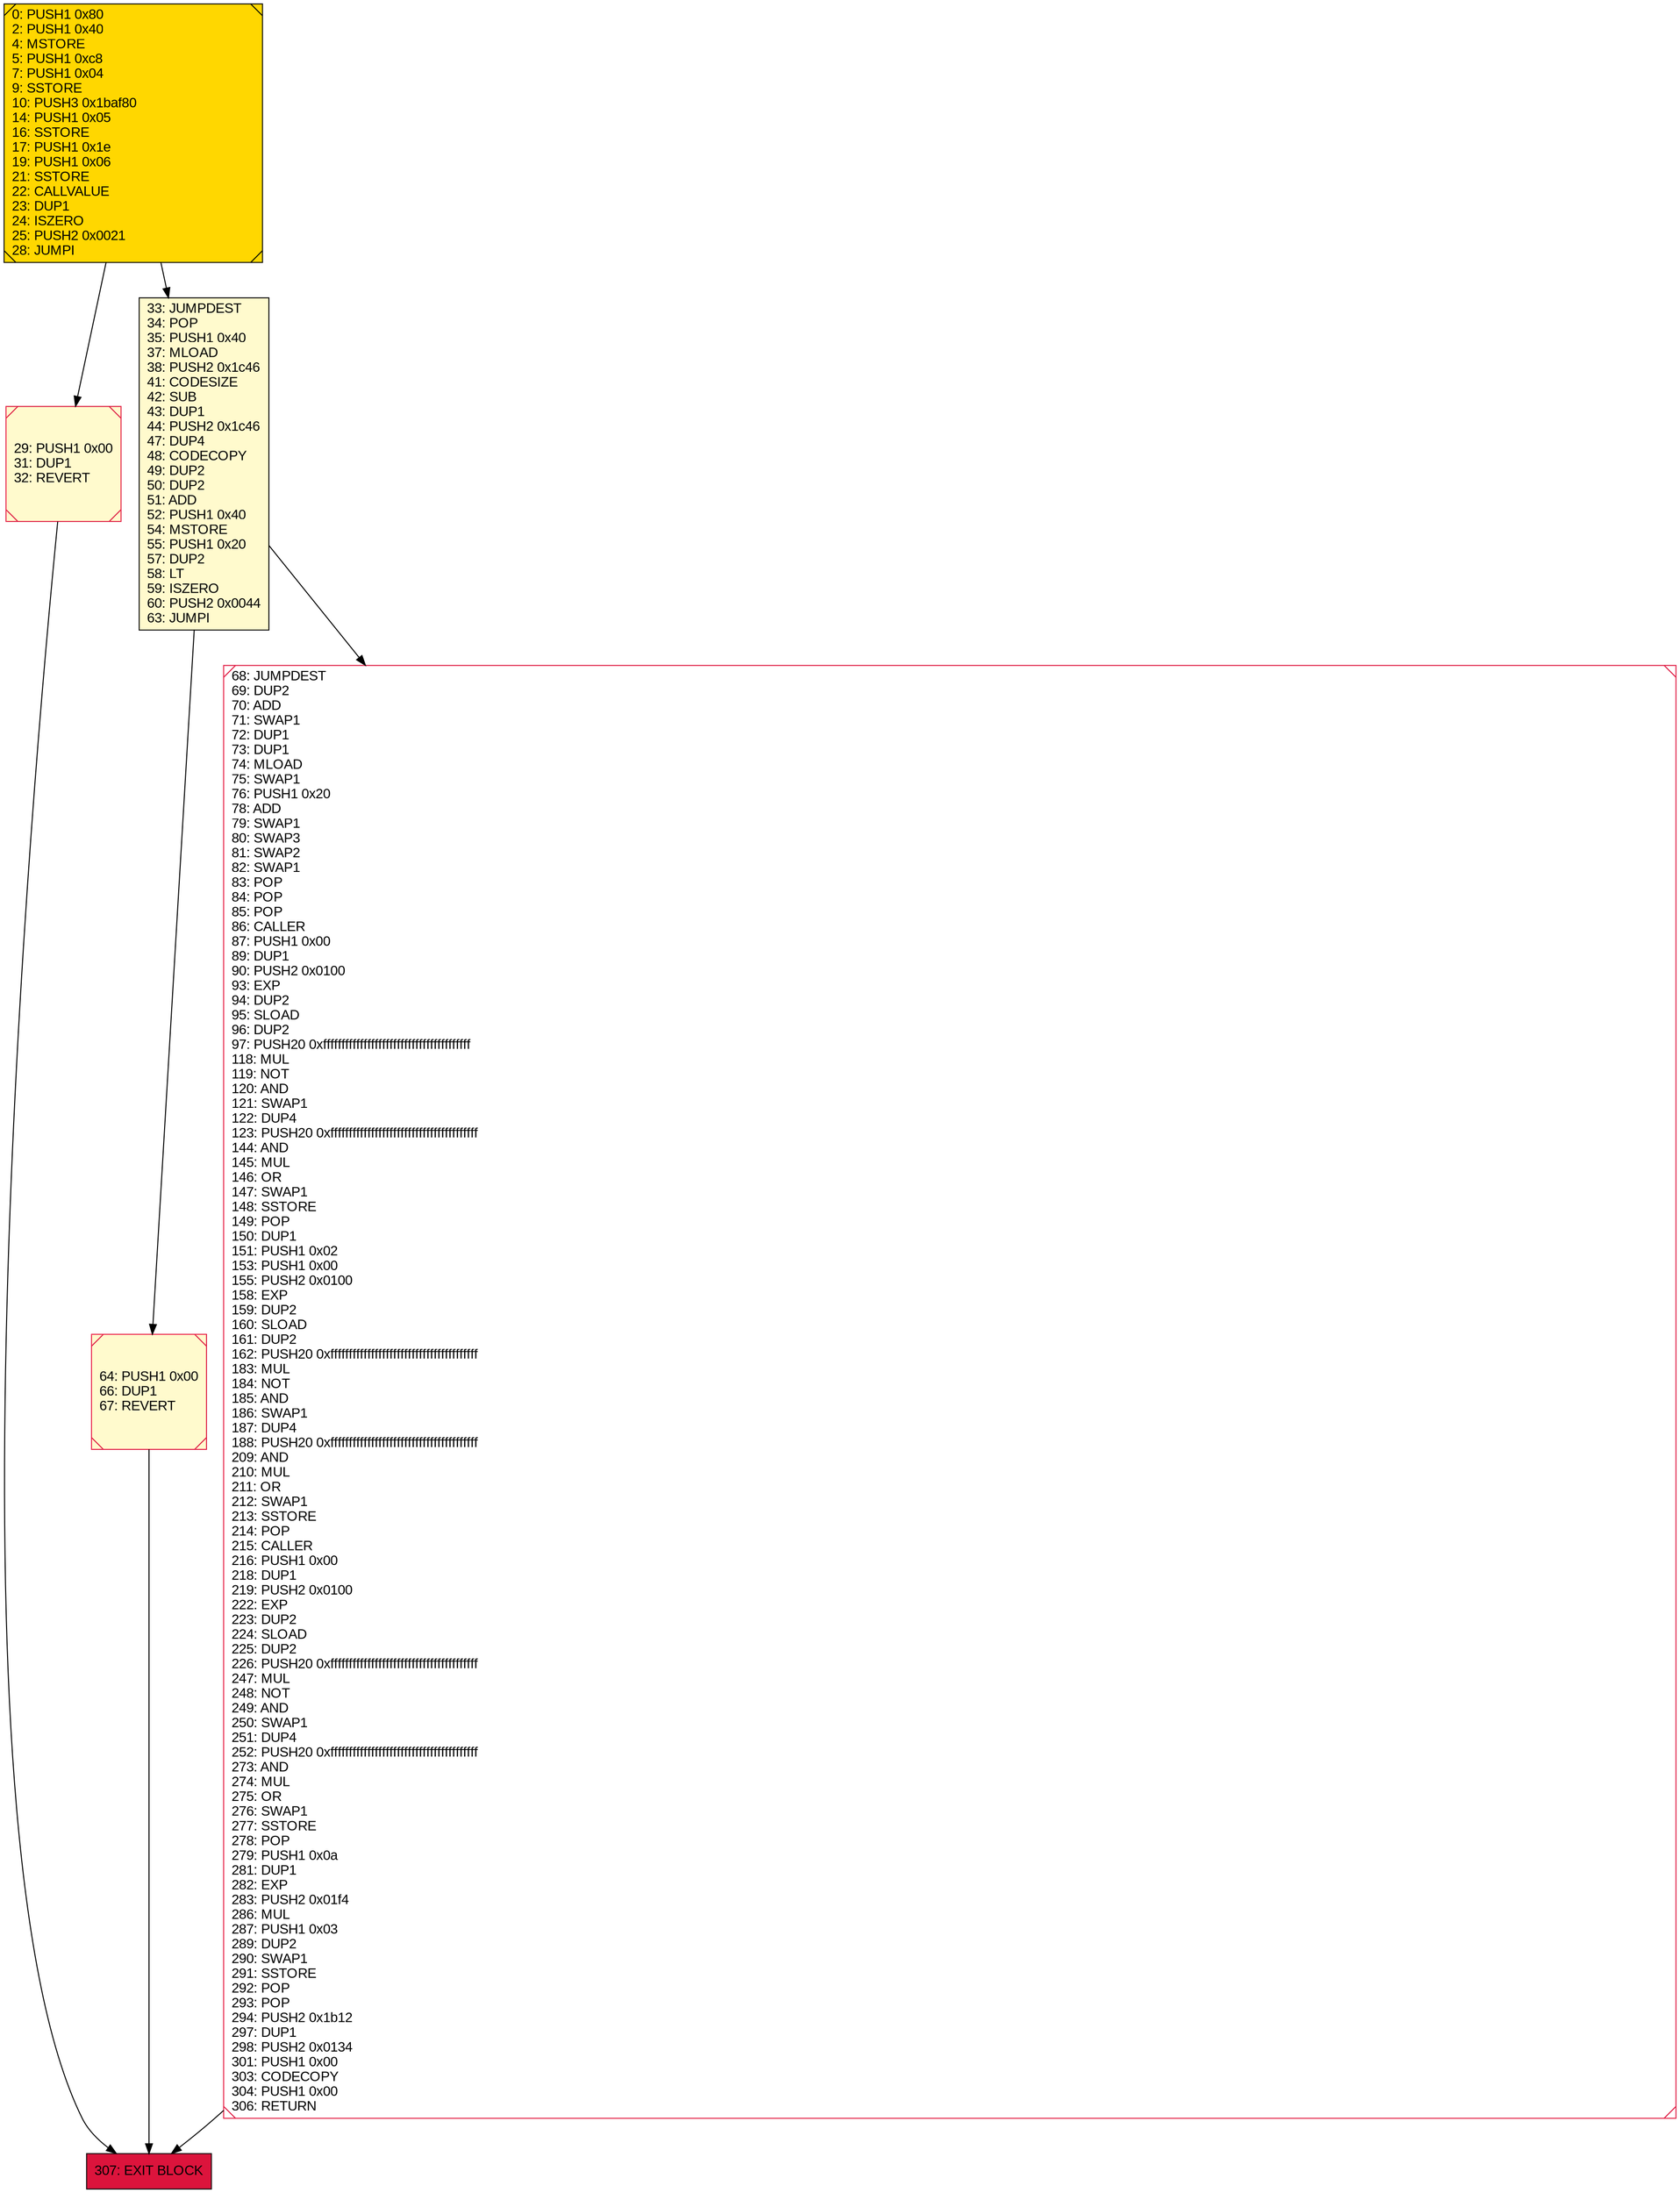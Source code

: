 digraph G {
bgcolor=transparent rankdir=UD;
node [shape=box style=filled color=black fillcolor=white fontname=arial fontcolor=black];
64 [label="64: PUSH1 0x00\l66: DUP1\l67: REVERT\l" fillcolor=lemonchiffon shape=Msquare color=crimson ];
307 [label="307: EXIT BLOCK\l" fillcolor=crimson ];
0 [label="0: PUSH1 0x80\l2: PUSH1 0x40\l4: MSTORE\l5: PUSH1 0xc8\l7: PUSH1 0x04\l9: SSTORE\l10: PUSH3 0x1baf80\l14: PUSH1 0x05\l16: SSTORE\l17: PUSH1 0x1e\l19: PUSH1 0x06\l21: SSTORE\l22: CALLVALUE\l23: DUP1\l24: ISZERO\l25: PUSH2 0x0021\l28: JUMPI\l" fillcolor=lemonchiffon shape=Msquare fillcolor=gold ];
29 [label="29: PUSH1 0x00\l31: DUP1\l32: REVERT\l" fillcolor=lemonchiffon shape=Msquare color=crimson ];
33 [label="33: JUMPDEST\l34: POP\l35: PUSH1 0x40\l37: MLOAD\l38: PUSH2 0x1c46\l41: CODESIZE\l42: SUB\l43: DUP1\l44: PUSH2 0x1c46\l47: DUP4\l48: CODECOPY\l49: DUP2\l50: DUP2\l51: ADD\l52: PUSH1 0x40\l54: MSTORE\l55: PUSH1 0x20\l57: DUP2\l58: LT\l59: ISZERO\l60: PUSH2 0x0044\l63: JUMPI\l" fillcolor=lemonchiffon ];
68 [label="68: JUMPDEST\l69: DUP2\l70: ADD\l71: SWAP1\l72: DUP1\l73: DUP1\l74: MLOAD\l75: SWAP1\l76: PUSH1 0x20\l78: ADD\l79: SWAP1\l80: SWAP3\l81: SWAP2\l82: SWAP1\l83: POP\l84: POP\l85: POP\l86: CALLER\l87: PUSH1 0x00\l89: DUP1\l90: PUSH2 0x0100\l93: EXP\l94: DUP2\l95: SLOAD\l96: DUP2\l97: PUSH20 0xffffffffffffffffffffffffffffffffffffffff\l118: MUL\l119: NOT\l120: AND\l121: SWAP1\l122: DUP4\l123: PUSH20 0xffffffffffffffffffffffffffffffffffffffff\l144: AND\l145: MUL\l146: OR\l147: SWAP1\l148: SSTORE\l149: POP\l150: DUP1\l151: PUSH1 0x02\l153: PUSH1 0x00\l155: PUSH2 0x0100\l158: EXP\l159: DUP2\l160: SLOAD\l161: DUP2\l162: PUSH20 0xffffffffffffffffffffffffffffffffffffffff\l183: MUL\l184: NOT\l185: AND\l186: SWAP1\l187: DUP4\l188: PUSH20 0xffffffffffffffffffffffffffffffffffffffff\l209: AND\l210: MUL\l211: OR\l212: SWAP1\l213: SSTORE\l214: POP\l215: CALLER\l216: PUSH1 0x00\l218: DUP1\l219: PUSH2 0x0100\l222: EXP\l223: DUP2\l224: SLOAD\l225: DUP2\l226: PUSH20 0xffffffffffffffffffffffffffffffffffffffff\l247: MUL\l248: NOT\l249: AND\l250: SWAP1\l251: DUP4\l252: PUSH20 0xffffffffffffffffffffffffffffffffffffffff\l273: AND\l274: MUL\l275: OR\l276: SWAP1\l277: SSTORE\l278: POP\l279: PUSH1 0x0a\l281: DUP1\l282: EXP\l283: PUSH2 0x01f4\l286: MUL\l287: PUSH1 0x03\l289: DUP2\l290: SWAP1\l291: SSTORE\l292: POP\l293: POP\l294: PUSH2 0x1b12\l297: DUP1\l298: PUSH2 0x0134\l301: PUSH1 0x00\l303: CODECOPY\l304: PUSH1 0x00\l306: RETURN\l" shape=Msquare color=crimson ];
33 -> 68;
64 -> 307;
0 -> 33;
0 -> 29;
68 -> 307;
33 -> 64;
29 -> 307;
}
